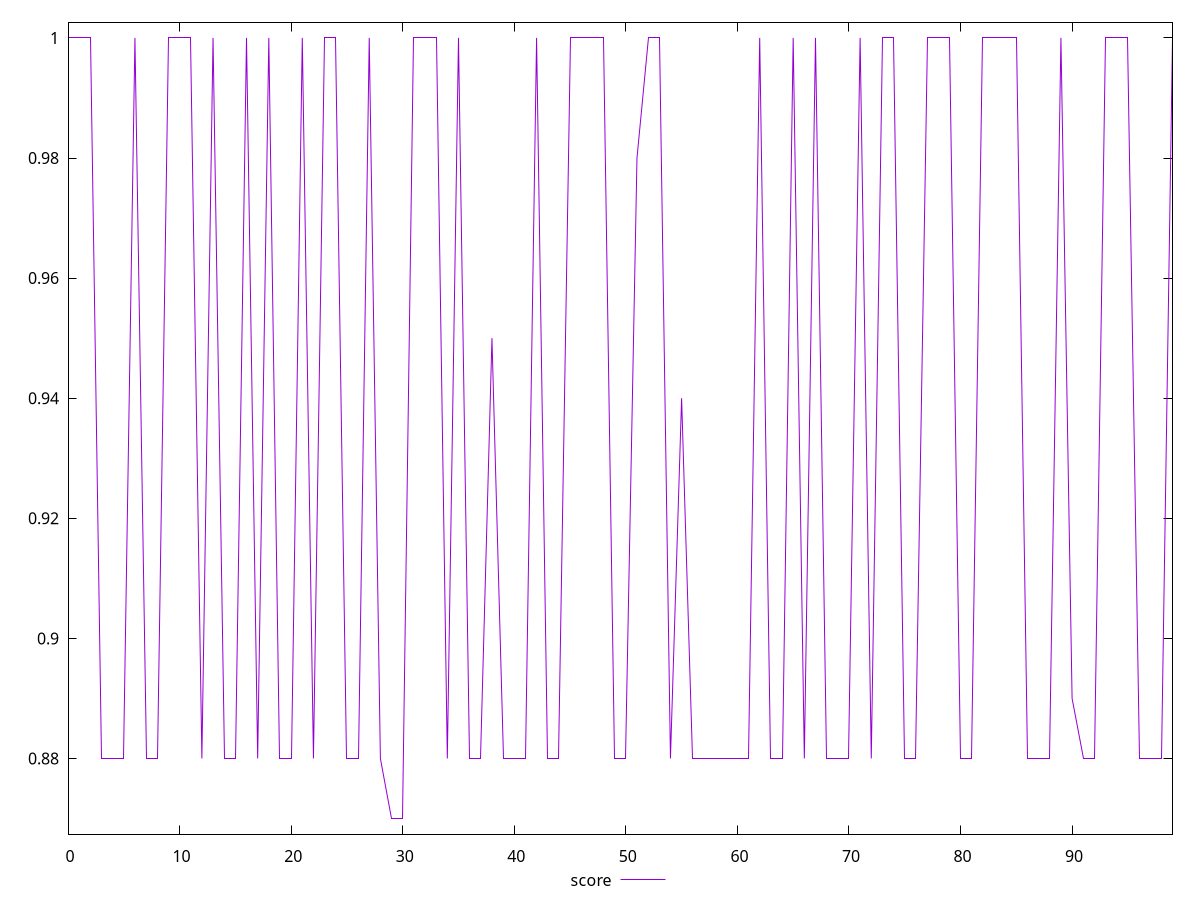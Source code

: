 reset

$score <<EOF
0 1
1 1
2 1
3 0.88
4 0.88
5 0.88
6 1
7 0.88
8 0.88
9 1
10 1
11 1
12 0.88
13 1
14 0.88
15 0.88
16 1
17 0.88
18 1
19 0.88
20 0.88
21 1
22 0.88
23 1
24 1
25 0.88
26 0.88
27 1
28 0.88
29 0.87
30 0.87
31 1
32 1
33 1
34 0.88
35 1
36 0.88
37 0.88
38 0.95
39 0.88
40 0.88
41 0.88
42 1
43 0.88
44 0.88
45 1
46 1
47 1
48 1
49 0.88
50 0.88
51 0.98
52 1
53 1
54 0.88
55 0.94
56 0.88
57 0.88
58 0.88
59 0.88
60 0.88
61 0.88
62 1
63 0.88
64 0.88
65 1
66 0.88
67 1
68 0.88
69 0.88
70 0.88
71 1
72 0.88
73 1
74 1
75 0.88
76 0.88
77 1
78 1
79 1
80 0.88
81 0.88
82 1
83 1
84 1
85 1
86 0.88
87 0.88
88 0.88
89 1
90 0.89
91 0.88
92 0.88
93 1
94 1
95 1
96 0.88
97 0.88
98 0.88
99 1
EOF

set key outside below
set xrange [0:99]
set yrange [0.8674:1.0026]
set trange [0.8674:1.0026]
set terminal svg size 640, 500 enhanced background rgb 'white'
set output "report_00015_2021-02-09T16-11-33.973Z/unminified-javascript/samples/pages+cached+noadtech+nomedia+nocss/score/values.svg"

plot $score title "score" with line

reset

